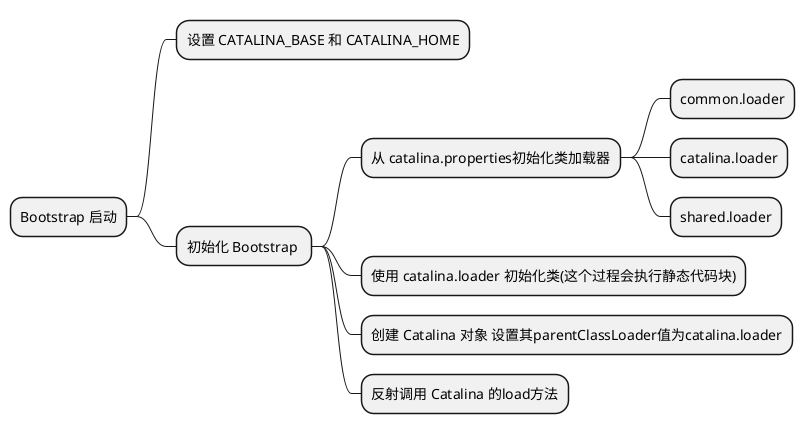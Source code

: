 @startuml
@startmindmap
* Bootstrap 启动
** 设置 CATALINA_BASE 和 CATALINA_HOME
** 初始化 Bootstrap 
*** 从 catalina.properties初始化类加载器
**** common.loader
**** catalina.loader
**** shared.loader
*** 使用 catalina.loader 初始化类(这个过程会执行静态代码块)
*** 创建 Catalina 对象 设置其parentClassLoader值为catalina.loader
*** 反射调用 Catalina 的load方法


@endmindmap
@enduml
